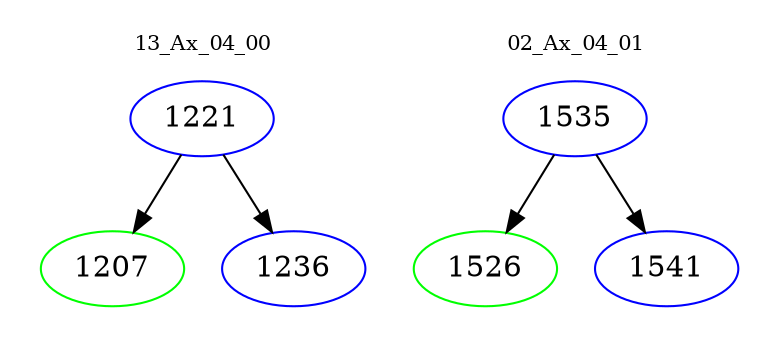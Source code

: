 digraph{
subgraph cluster_0 {
color = white
label = "13_Ax_04_00";
fontsize=10;
T0_1221 [label="1221", color="blue"]
T0_1221 -> T0_1207 [color="black"]
T0_1207 [label="1207", color="green"]
T0_1221 -> T0_1236 [color="black"]
T0_1236 [label="1236", color="blue"]
}
subgraph cluster_1 {
color = white
label = "02_Ax_04_01";
fontsize=10;
T1_1535 [label="1535", color="blue"]
T1_1535 -> T1_1526 [color="black"]
T1_1526 [label="1526", color="green"]
T1_1535 -> T1_1541 [color="black"]
T1_1541 [label="1541", color="blue"]
}
}
